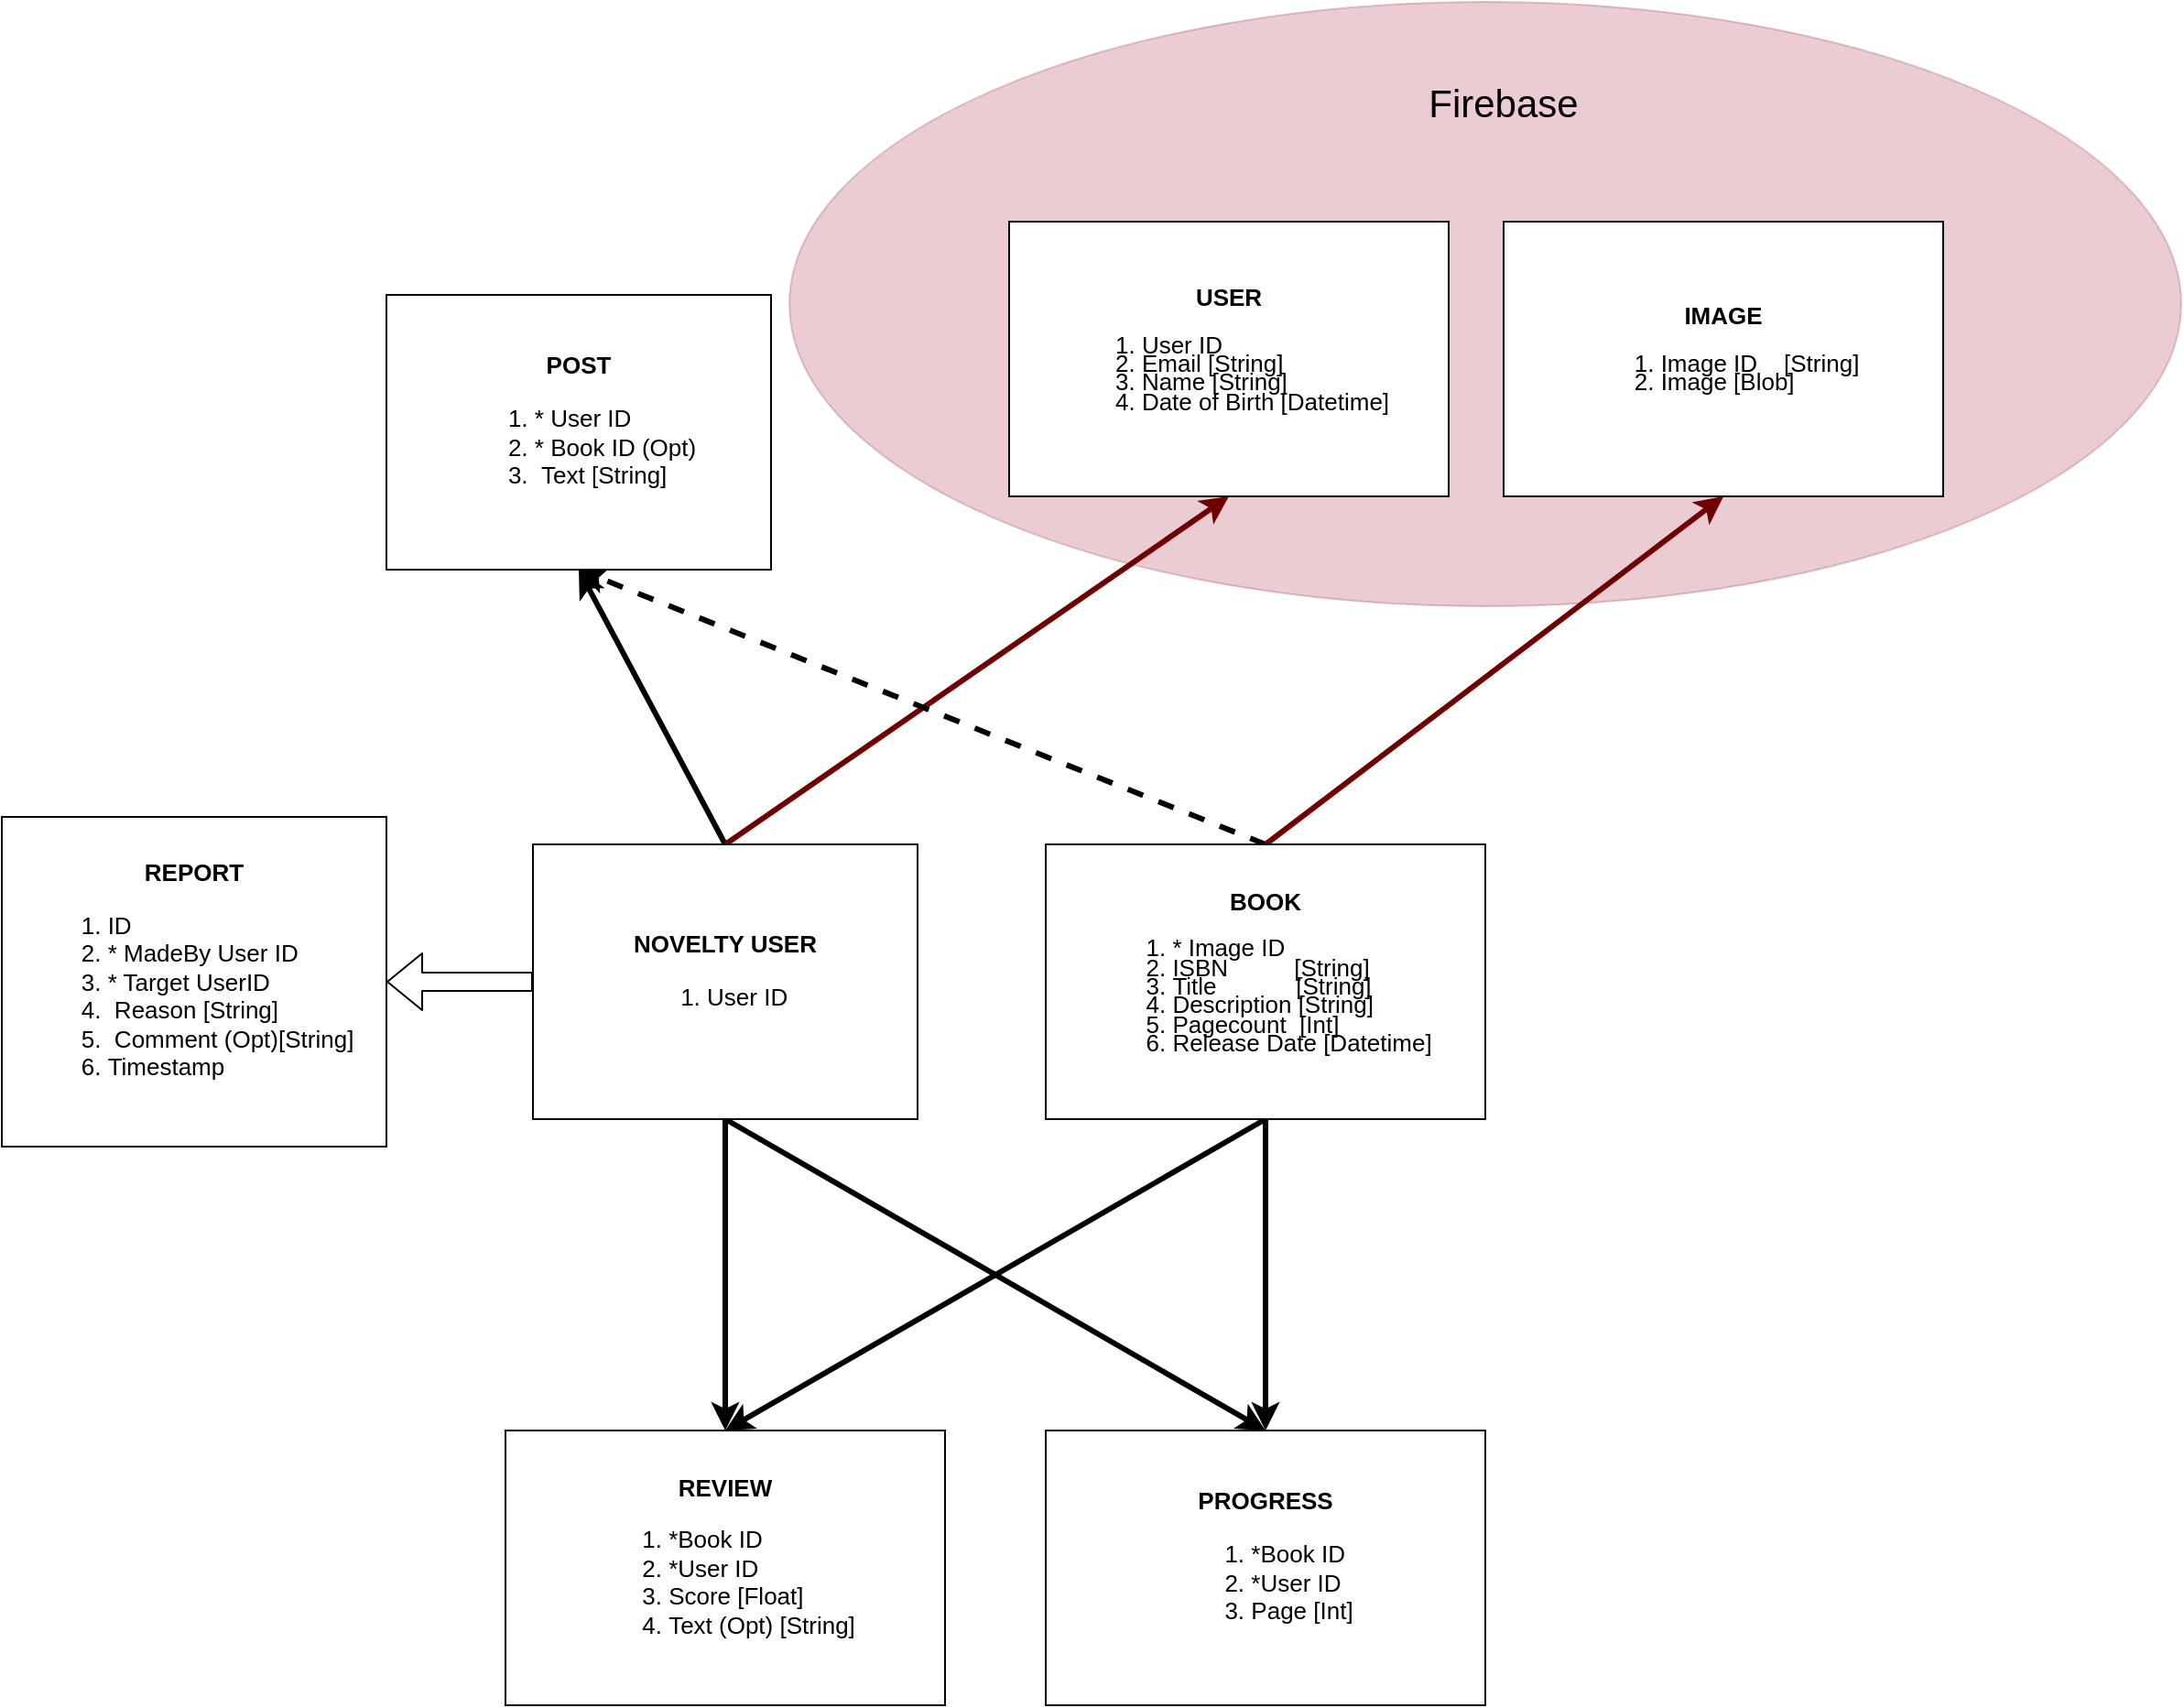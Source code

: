 <mxfile>
    <diagram id="UO7OXJk-Yy_kNFdSAnm9" name="Page-1">
        <mxGraphModel dx="2440" dy="1887" grid="1" gridSize="10" guides="1" tooltips="1" connect="1" arrows="1" fold="1" page="1" pageScale="1" pageWidth="850" pageHeight="1100" math="0" shadow="0">
            <root>
                <mxCell id="0"/>
                <mxCell id="1" parent="0"/>
                <mxCell id="23" value="" style="ellipse;whiteSpace=wrap;html=1;fillColor=#a20025;opacity=20;fontColor=#ffffff;strokeColor=#6F0000;" parent="1" vertex="1">
                    <mxGeometry x="220" y="-380" width="760" height="330" as="geometry"/>
                </mxCell>
                <mxCell id="11" style="edgeStyle=none;html=1;exitX=0.5;exitY=0;exitDx=0;exitDy=0;entryX=0.5;entryY=1;entryDx=0;entryDy=0;fontSize=13;strokeWidth=3;" parent="1" source="2" target="7" edge="1">
                    <mxGeometry relative="1" as="geometry"/>
                </mxCell>
                <mxCell id="12" style="edgeStyle=none;html=1;exitX=0.5;exitY=1;exitDx=0;exitDy=0;entryX=0.5;entryY=0;entryDx=0;entryDy=0;fontSize=13;strokeWidth=3;" parent="1" source="2" target="4" edge="1">
                    <mxGeometry relative="1" as="geometry"/>
                </mxCell>
                <mxCell id="13" style="edgeStyle=none;html=1;exitX=0.5;exitY=1;exitDx=0;exitDy=0;entryX=0.5;entryY=0;entryDx=0;entryDy=0;fontSize=13;strokeWidth=3;" parent="1" source="2" target="8" edge="1">
                    <mxGeometry relative="1" as="geometry"/>
                </mxCell>
                <mxCell id="18" style="edgeStyle=none;html=1;exitX=0;exitY=0.5;exitDx=0;exitDy=0;entryX=1;entryY=0.5;entryDx=0;entryDy=0;strokeColor=default;fontSize=13;shape=flexArrow;" parent="1" source="2" target="17" edge="1">
                    <mxGeometry relative="1" as="geometry"/>
                </mxCell>
                <mxCell id="22" style="edgeStyle=none;html=1;exitX=0.5;exitY=0;exitDx=0;exitDy=0;entryX=0.5;entryY=1;entryDx=0;entryDy=0;strokeWidth=3;fillColor=#a20025;strokeColor=#6F0000;" parent="1" source="2" target="21" edge="1">
                    <mxGeometry relative="1" as="geometry"/>
                </mxCell>
                <mxCell id="2" value="&lt;font style=&quot;font-size: 13px;&quot;&gt;&lt;b&gt;NOVELTY USER&lt;/b&gt;&lt;br&gt;&lt;/font&gt;&lt;ol style=&quot;font-size: 13px;&quot;&gt;&lt;li style=&quot;text-align: justify;&quot;&gt;&lt;font style=&quot;font-size: 13px;&quot;&gt;User ID&lt;/font&gt;&lt;/li&gt;&lt;/ol&gt;" style="rounded=0;whiteSpace=wrap;html=1;align=center;" parent="1" vertex="1">
                    <mxGeometry x="80" y="80" width="210" height="150" as="geometry"/>
                </mxCell>
                <mxCell id="14" style="edgeStyle=none;html=1;exitX=0.5;exitY=1;exitDx=0;exitDy=0;entryX=0.5;entryY=0;entryDx=0;entryDy=0;fontSize=13;strokeWidth=3;" parent="1" source="3" target="4" edge="1">
                    <mxGeometry relative="1" as="geometry"/>
                </mxCell>
                <mxCell id="15" style="edgeStyle=none;html=1;exitX=0.5;exitY=0;exitDx=0;exitDy=0;entryX=0.5;entryY=1;entryDx=0;entryDy=0;fontSize=13;strokeColor=default;dashed=1;strokeWidth=3;" parent="1" source="3" target="7" edge="1">
                    <mxGeometry relative="1" as="geometry"/>
                </mxCell>
                <mxCell id="16" style="edgeStyle=none;html=1;exitX=0.5;exitY=1;exitDx=0;exitDy=0;entryX=0.5;entryY=0;entryDx=0;entryDy=0;strokeColor=default;fontSize=13;strokeWidth=3;" parent="1" source="3" target="8" edge="1">
                    <mxGeometry relative="1" as="geometry"/>
                </mxCell>
                <mxCell id="20" style="edgeStyle=none;html=1;exitX=0.5;exitY=0;exitDx=0;exitDy=0;entryX=0.5;entryY=1;entryDx=0;entryDy=0;fillColor=#a20025;strokeColor=#6F0000;strokeWidth=3;" parent="1" source="3" target="19" edge="1">
                    <mxGeometry relative="1" as="geometry"/>
                </mxCell>
                <mxCell id="3" value="&lt;font style=&quot;font-size: 13px;&quot;&gt;&lt;b style=&quot;&quot;&gt;BOOK&lt;/b&gt;&lt;br&gt;&lt;/font&gt;&lt;ol style=&quot;line-height: 80%; font-size: 13px;&quot;&gt;&lt;li style=&quot;text-align: left;&quot;&gt;&lt;font style=&quot;font-size: 13px;&quot;&gt;* Image ID&lt;/font&gt;&lt;/li&gt;&lt;li style=&quot;text-align: left;&quot;&gt;&lt;font style=&quot;font-size: 13px;&quot;&gt;ISBN&amp;nbsp; &amp;nbsp; &amp;nbsp; &amp;nbsp; &amp;nbsp; [String]&lt;/font&gt;&lt;/li&gt;&lt;li style=&quot;text-align: left;&quot;&gt;&lt;font style=&quot;font-size: 13px;&quot;&gt;Title&amp;nbsp; &amp;nbsp; &amp;nbsp; &amp;nbsp; &amp;nbsp; &amp;nbsp; [String]&lt;/font&gt;&lt;/li&gt;&lt;li style=&quot;text-align: left;&quot;&gt;&lt;font style=&quot;font-size: 13px;&quot;&gt;Description [String]&lt;/font&gt;&lt;/li&gt;&lt;li style=&quot;text-align: left;&quot;&gt;Pagecount&amp;nbsp; [Int]&lt;/li&gt;&lt;li style=&quot;text-align: left;&quot;&gt;Release Date [Datetime]&lt;/li&gt;&lt;/ol&gt;" style="rounded=0;whiteSpace=wrap;html=1;align=center;" parent="1" vertex="1">
                    <mxGeometry x="360" y="80" width="240" height="150" as="geometry"/>
                </mxCell>
                <mxCell id="4" value="&lt;span style=&quot;font-size: 13px;&quot;&gt;&lt;b&gt;REVIEW&lt;br&gt;&lt;/b&gt;&lt;ol&gt;&lt;li style=&quot;text-align: left;&quot;&gt;*Book ID&lt;/li&gt;&lt;li style=&quot;text-align: left;&quot;&gt;*User ID&lt;/li&gt;&lt;li style=&quot;text-align: left;&quot;&gt;Score [Float]&lt;/li&gt;&lt;li style=&quot;text-align: left;&quot;&gt;Text (Opt) [String]&lt;/li&gt;&lt;/ol&gt;&lt;/span&gt;" style="rounded=0;whiteSpace=wrap;html=1;align=center;" parent="1" vertex="1">
                    <mxGeometry x="65" y="400" width="240" height="150" as="geometry"/>
                </mxCell>
                <mxCell id="7" value="&lt;font style=&quot;font-size: 13px;&quot;&gt;&lt;b&gt;POST&lt;/b&gt;&lt;br&gt;&lt;/font&gt;&lt;ol style=&quot;font-size: 13px;&quot;&gt;&lt;li style=&quot;text-align: justify;&quot;&gt;&lt;font style=&quot;font-size: 13px;&quot;&gt;* User ID&lt;/font&gt;&lt;/li&gt;&lt;li style=&quot;text-align: justify;&quot;&gt;&lt;font style=&quot;font-size: 13px;&quot;&gt;* Book ID (Opt)&lt;/font&gt;&lt;/li&gt;&lt;li style=&quot;text-align: justify;&quot;&gt;&lt;font style=&quot;font-size: 13px;&quot;&gt;&amp;nbsp;Text [String]&lt;/font&gt;&lt;/li&gt;&lt;/ol&gt;" style="rounded=0;whiteSpace=wrap;html=1;align=center;" parent="1" vertex="1">
                    <mxGeometry y="-220" width="210" height="150" as="geometry"/>
                </mxCell>
                <mxCell id="8" value="&lt;span style=&quot;font-size: 13px;&quot;&gt;&lt;b&gt;PROGRESS&lt;br&gt;&lt;/b&gt;&lt;ol&gt;&lt;li style=&quot;text-align: left;&quot;&gt;*Book ID&lt;/li&gt;&lt;li style=&quot;text-align: left;&quot;&gt;*User ID&lt;/li&gt;&lt;li style=&quot;text-align: left;&quot;&gt;Page [Int]&lt;/li&gt;&lt;/ol&gt;&lt;/span&gt;" style="rounded=0;whiteSpace=wrap;html=1;align=center;" parent="1" vertex="1">
                    <mxGeometry x="360" y="400" width="240" height="150" as="geometry"/>
                </mxCell>
                <mxCell id="17" value="&lt;font style=&quot;font-size: 13px;&quot;&gt;&lt;b&gt;REPORT&lt;/b&gt;&lt;br&gt;&lt;/font&gt;&lt;ol style=&quot;font-size: 13px;&quot;&gt;&lt;li style=&quot;text-align: justify;&quot;&gt;&lt;font style=&quot;font-size: 13px;&quot;&gt;ID&lt;/font&gt;&lt;/li&gt;&lt;li style=&quot;text-align: justify;&quot;&gt;&lt;font style=&quot;font-size: 13px;&quot;&gt;* MadeBy User ID&lt;/font&gt;&lt;/li&gt;&lt;li style=&quot;text-align: justify;&quot;&gt;&lt;font style=&quot;font-size: 13px;&quot;&gt;* Target UserID&lt;/font&gt;&lt;/li&gt;&lt;li style=&quot;text-align: justify;&quot;&gt;&amp;nbsp;Reason [String]&lt;/li&gt;&lt;li style=&quot;text-align: justify;&quot;&gt;&amp;nbsp;Comment (Opt)[String]&lt;/li&gt;&lt;li style=&quot;text-align: justify;&quot;&gt;Timestamp&lt;/li&gt;&lt;/ol&gt;" style="rounded=0;whiteSpace=wrap;html=1;align=center;" parent="1" vertex="1">
                    <mxGeometry x="-210" y="65" width="210" height="180" as="geometry"/>
                </mxCell>
                <mxCell id="19" value="&lt;font style=&quot;font-size: 13px;&quot;&gt;&lt;b style=&quot;&quot;&gt;IMAGE&lt;/b&gt;&lt;br&gt;&lt;/font&gt;&lt;ol style=&quot;line-height: 80%; font-size: 13px;&quot;&gt;&lt;li style=&quot;text-align: left;&quot;&gt;&lt;font style=&quot;font-size: 13px;&quot;&gt;Image ID&amp;nbsp; &amp;nbsp; [String]&lt;/font&gt;&lt;/li&gt;&lt;li style=&quot;text-align: left;&quot;&gt;Image [Blob]&lt;/li&gt;&lt;/ol&gt;" style="rounded=0;whiteSpace=wrap;html=1;align=center;" parent="1" vertex="1">
                    <mxGeometry x="610" y="-260" width="240" height="150" as="geometry"/>
                </mxCell>
                <mxCell id="21" value="&lt;font style=&quot;font-size: 13px;&quot;&gt;&lt;b style=&quot;&quot;&gt;USER&lt;/b&gt;&lt;br&gt;&lt;/font&gt;&lt;ol style=&quot;line-height: 80%; font-size: 13px;&quot;&gt;&lt;li style=&quot;text-align: left;&quot;&gt;&lt;font style=&quot;font-size: 13px;&quot;&gt;User ID&lt;/font&gt;&lt;/li&gt;&lt;li style=&quot;text-align: left;&quot;&gt;Email [String]&lt;/li&gt;&lt;li style=&quot;text-align: left;&quot;&gt;Name [String]&lt;/li&gt;&lt;li style=&quot;text-align: left;&quot;&gt;Date of Birth [Datetime]&lt;/li&gt;&lt;/ol&gt;" style="rounded=0;whiteSpace=wrap;html=1;align=center;" parent="1" vertex="1">
                    <mxGeometry x="340" y="-260" width="240" height="150" as="geometry"/>
                </mxCell>
                <mxCell id="24" value="&lt;font style=&quot;font-size: 21px;&quot;&gt;Firebase&lt;/font&gt;" style="text;strokeColor=none;align=center;fillColor=none;html=1;verticalAlign=middle;whiteSpace=wrap;rounded=0;opacity=20;" parent="1" vertex="1">
                    <mxGeometry x="530" y="-350" width="160" height="50" as="geometry"/>
                </mxCell>
            </root>
        </mxGraphModel>
    </diagram>
</mxfile>